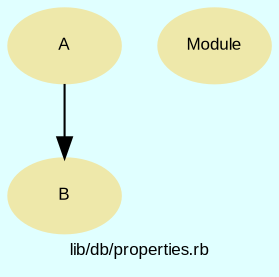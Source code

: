 digraph TopLevel {
    compound = true
    bgcolor = lightcyan1
    fontname = Arial
    fontsize = 8
    label = "lib/db/properties.rb"
    node [
        fontname = Arial,
        fontsize = 8,
        color = black
    ]

    A [
        fontcolor = black,
        URL = "classes/A.html",
        shape = ellipse,
        color = palegoldenrod,
        style = filled,
        label = "A"
    ]

    B [
        fontcolor = black,
        URL = "classes/B.html",
        shape = ellipse,
        color = palegoldenrod,
        style = filled,
        label = "B"
    ]

    Module [
        fontcolor = black,
        URL = "classes/Module.html",
        shape = ellipse,
        color = palegoldenrod,
        style = filled,
        label = "Module"
    ]

    A -> B [

    ]

}

